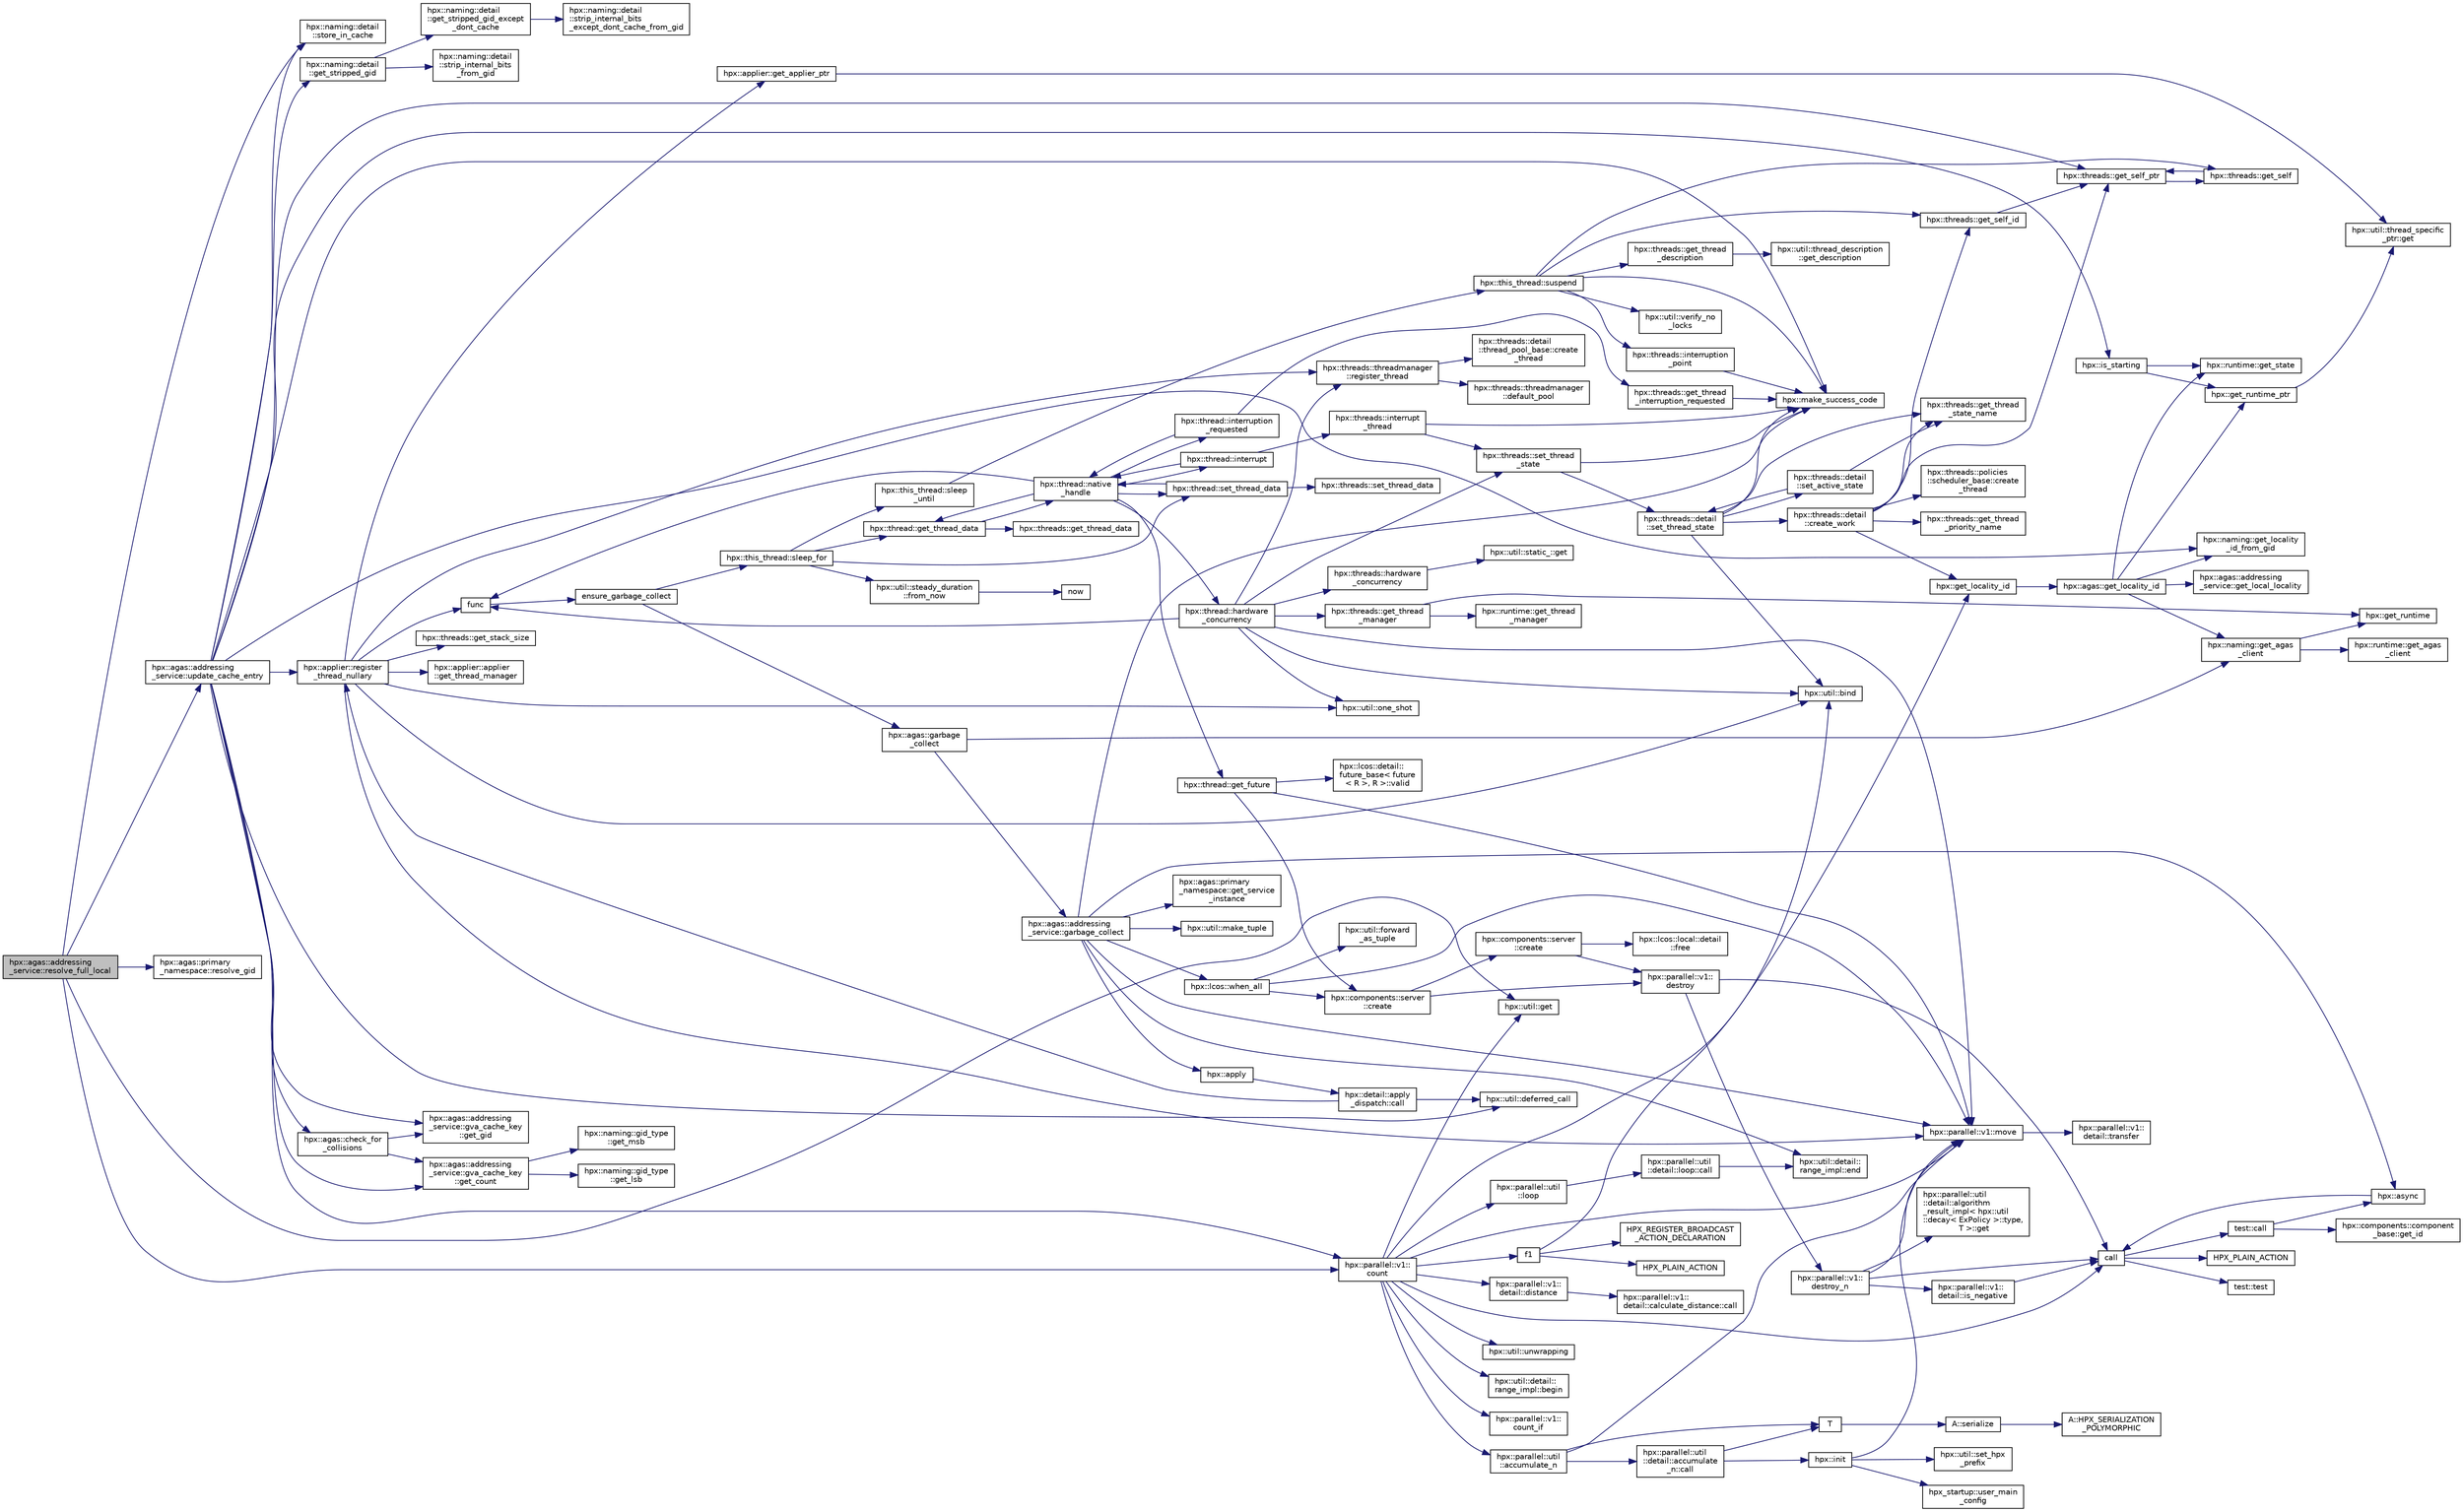 digraph "hpx::agas::addressing_service::resolve_full_local"
{
  edge [fontname="Helvetica",fontsize="10",labelfontname="Helvetica",labelfontsize="10"];
  node [fontname="Helvetica",fontsize="10",shape=record];
  rankdir="LR";
  Node6525 [label="hpx::agas::addressing\l_service::resolve_full_local",height=0.2,width=0.4,color="black", fillcolor="grey75", style="filled", fontcolor="black"];
  Node6525 -> Node6526 [color="midnightblue",fontsize="10",style="solid",fontname="Helvetica"];
  Node6526 [label="hpx::util::get",height=0.2,width=0.4,color="black", fillcolor="white", style="filled",URL="$df/dad/namespacehpx_1_1util.html#a5cbd3c41f03f4d4acaedaa4777e3cc02"];
  Node6525 -> Node6527 [color="midnightblue",fontsize="10",style="solid",fontname="Helvetica"];
  Node6527 [label="hpx::parallel::v1::\lcount",height=0.2,width=0.4,color="black", fillcolor="white", style="filled",URL="$db/db9/namespacehpx_1_1parallel_1_1v1.html#a19d058114a2bd44801aab4176b188e23"];
  Node6527 -> Node6528 [color="midnightblue",fontsize="10",style="solid",fontname="Helvetica"];
  Node6528 [label="hpx::parallel::v1::\lcount_if",height=0.2,width=0.4,color="black", fillcolor="white", style="filled",URL="$db/db9/namespacehpx_1_1parallel_1_1v1.html#ad836ff017ec208c2d6388a9b47b05ce0"];
  Node6527 -> Node6529 [color="midnightblue",fontsize="10",style="solid",fontname="Helvetica"];
  Node6529 [label="f1",height=0.2,width=0.4,color="black", fillcolor="white", style="filled",URL="$d8/d8b/broadcast_8cpp.html#a1751fbd41f2529b84514a9dbd767959a"];
  Node6529 -> Node6530 [color="midnightblue",fontsize="10",style="solid",fontname="Helvetica"];
  Node6530 [label="hpx::get_locality_id",height=0.2,width=0.4,color="black", fillcolor="white", style="filled",URL="$d8/d83/namespacehpx.html#a158d7c54a657bb364c1704033010697b",tooltip="Return the number of the locality this function is being called from. "];
  Node6530 -> Node6531 [color="midnightblue",fontsize="10",style="solid",fontname="Helvetica"];
  Node6531 [label="hpx::agas::get_locality_id",height=0.2,width=0.4,color="black", fillcolor="white", style="filled",URL="$dc/d54/namespacehpx_1_1agas.html#a491cc2ddecdf0f1a9129900caa6a4d3e"];
  Node6531 -> Node6532 [color="midnightblue",fontsize="10",style="solid",fontname="Helvetica"];
  Node6532 [label="hpx::get_runtime_ptr",height=0.2,width=0.4,color="black", fillcolor="white", style="filled",URL="$d8/d83/namespacehpx.html#af29daf2bb3e01b4d6495a1742b6cce64"];
  Node6532 -> Node6533 [color="midnightblue",fontsize="10",style="solid",fontname="Helvetica"];
  Node6533 [label="hpx::util::thread_specific\l_ptr::get",height=0.2,width=0.4,color="black", fillcolor="white", style="filled",URL="$d4/d4c/structhpx_1_1util_1_1thread__specific__ptr.html#a3b27d8520710478aa41d1f74206bdba9"];
  Node6531 -> Node6534 [color="midnightblue",fontsize="10",style="solid",fontname="Helvetica"];
  Node6534 [label="hpx::runtime::get_state",height=0.2,width=0.4,color="black", fillcolor="white", style="filled",URL="$d0/d7b/classhpx_1_1runtime.html#ab405f80e060dac95d624520f38b0524c"];
  Node6531 -> Node6535 [color="midnightblue",fontsize="10",style="solid",fontname="Helvetica"];
  Node6535 [label="hpx::naming::get_agas\l_client",height=0.2,width=0.4,color="black", fillcolor="white", style="filled",URL="$d4/dc9/namespacehpx_1_1naming.html#a0408fffd5d34b620712a801b0ae3b032"];
  Node6535 -> Node6536 [color="midnightblue",fontsize="10",style="solid",fontname="Helvetica"];
  Node6536 [label="hpx::get_runtime",height=0.2,width=0.4,color="black", fillcolor="white", style="filled",URL="$d8/d83/namespacehpx.html#aef902cc6c7dd3b9fbadf34d1e850a070"];
  Node6535 -> Node6537 [color="midnightblue",fontsize="10",style="solid",fontname="Helvetica"];
  Node6537 [label="hpx::runtime::get_agas\l_client",height=0.2,width=0.4,color="black", fillcolor="white", style="filled",URL="$d0/d7b/classhpx_1_1runtime.html#aeb5dddd30d6b9861669af8ad44d1a96a"];
  Node6531 -> Node6538 [color="midnightblue",fontsize="10",style="solid",fontname="Helvetica"];
  Node6538 [label="hpx::agas::addressing\l_service::get_local_locality",height=0.2,width=0.4,color="black", fillcolor="white", style="filled",URL="$db/d58/structhpx_1_1agas_1_1addressing__service.html#ab52c19a37c2a7a006c6c15f90ad0539c"];
  Node6531 -> Node6539 [color="midnightblue",fontsize="10",style="solid",fontname="Helvetica"];
  Node6539 [label="hpx::naming::get_locality\l_id_from_gid",height=0.2,width=0.4,color="black", fillcolor="white", style="filled",URL="$d4/dc9/namespacehpx_1_1naming.html#a7fd43037784560bd04fda9b49e33529f"];
  Node6529 -> Node6540 [color="midnightblue",fontsize="10",style="solid",fontname="Helvetica"];
  Node6540 [label="HPX_PLAIN_ACTION",height=0.2,width=0.4,color="black", fillcolor="white", style="filled",URL="$d8/d8b/broadcast_8cpp.html#a19685a0394ce6a99351f7a679f6eeefc"];
  Node6529 -> Node6541 [color="midnightblue",fontsize="10",style="solid",fontname="Helvetica"];
  Node6541 [label="HPX_REGISTER_BROADCAST\l_ACTION_DECLARATION",height=0.2,width=0.4,color="black", fillcolor="white", style="filled",URL="$d7/d38/addressing__service_8cpp.html#a573d764d9cb34eec46a4bdffcf07875f"];
  Node6527 -> Node6542 [color="midnightblue",fontsize="10",style="solid",fontname="Helvetica"];
  Node6542 [label="hpx::parallel::util\l::loop",height=0.2,width=0.4,color="black", fillcolor="white", style="filled",URL="$df/dc6/namespacehpx_1_1parallel_1_1util.html#a3f434e00f42929aac85debb8c5782213"];
  Node6542 -> Node6543 [color="midnightblue",fontsize="10",style="solid",fontname="Helvetica"];
  Node6543 [label="hpx::parallel::util\l::detail::loop::call",height=0.2,width=0.4,color="black", fillcolor="white", style="filled",URL="$da/d06/structhpx_1_1parallel_1_1util_1_1detail_1_1loop.html#a5c5e8dbda782f09cdb7bc2509e3bf09e"];
  Node6543 -> Node6544 [color="midnightblue",fontsize="10",style="solid",fontname="Helvetica"];
  Node6544 [label="hpx::util::detail::\lrange_impl::end",height=0.2,width=0.4,color="black", fillcolor="white", style="filled",URL="$d4/d4a/namespacehpx_1_1util_1_1detail_1_1range__impl.html#afb2ea48b0902f52ee4d8b764807b4316"];
  Node6527 -> Node6545 [color="midnightblue",fontsize="10",style="solid",fontname="Helvetica"];
  Node6545 [label="hpx::util::bind",height=0.2,width=0.4,color="black", fillcolor="white", style="filled",URL="$df/dad/namespacehpx_1_1util.html#ad844caedf82a0173d6909d910c3e48c6"];
  Node6527 -> Node6546 [color="midnightblue",fontsize="10",style="solid",fontname="Helvetica"];
  Node6546 [label="hpx::parallel::v1::move",height=0.2,width=0.4,color="black", fillcolor="white", style="filled",URL="$db/db9/namespacehpx_1_1parallel_1_1v1.html#aa7c4ede081ce786c9d1eb1adff495cfc"];
  Node6546 -> Node6547 [color="midnightblue",fontsize="10",style="solid",fontname="Helvetica"];
  Node6547 [label="hpx::parallel::v1::\ldetail::transfer",height=0.2,width=0.4,color="black", fillcolor="white", style="filled",URL="$d2/ddd/namespacehpx_1_1parallel_1_1v1_1_1detail.html#ab1b56a05e1885ca7cc7ffa1804dd2f3c"];
  Node6527 -> Node6526 [color="midnightblue",fontsize="10",style="solid",fontname="Helvetica"];
  Node6527 -> Node6548 [color="midnightblue",fontsize="10",style="solid",fontname="Helvetica"];
  Node6548 [label="call",height=0.2,width=0.4,color="black", fillcolor="white", style="filled",URL="$d2/d67/promise__1620_8cpp.html#a58357f0b82bc761e1d0b9091ed563a70"];
  Node6548 -> Node6549 [color="midnightblue",fontsize="10",style="solid",fontname="Helvetica"];
  Node6549 [label="test::test",height=0.2,width=0.4,color="black", fillcolor="white", style="filled",URL="$d8/d89/structtest.html#ab42d5ece712d716b04cb3f686f297a26"];
  Node6548 -> Node6550 [color="midnightblue",fontsize="10",style="solid",fontname="Helvetica"];
  Node6550 [label="HPX_PLAIN_ACTION",height=0.2,width=0.4,color="black", fillcolor="white", style="filled",URL="$d2/d67/promise__1620_8cpp.html#ab96aab827a4b1fcaf66cfe0ba83fef23"];
  Node6548 -> Node6551 [color="midnightblue",fontsize="10",style="solid",fontname="Helvetica"];
  Node6551 [label="test::call",height=0.2,width=0.4,color="black", fillcolor="white", style="filled",URL="$d8/d89/structtest.html#aeb29e7ed6518b9426ccf1344c52620ae"];
  Node6551 -> Node6552 [color="midnightblue",fontsize="10",style="solid",fontname="Helvetica"];
  Node6552 [label="hpx::async",height=0.2,width=0.4,color="black", fillcolor="white", style="filled",URL="$d8/d83/namespacehpx.html#acb7d8e37b73b823956ce144f9a57eaa4"];
  Node6552 -> Node6548 [color="midnightblue",fontsize="10",style="solid",fontname="Helvetica"];
  Node6551 -> Node6553 [color="midnightblue",fontsize="10",style="solid",fontname="Helvetica"];
  Node6553 [label="hpx::components::component\l_base::get_id",height=0.2,width=0.4,color="black", fillcolor="white", style="filled",URL="$d2/de6/classhpx_1_1components_1_1component__base.html#a4c8fd93514039bdf01c48d66d82b19cd"];
  Node6527 -> Node6554 [color="midnightblue",fontsize="10",style="solid",fontname="Helvetica"];
  Node6554 [label="hpx::parallel::v1::\ldetail::distance",height=0.2,width=0.4,color="black", fillcolor="white", style="filled",URL="$d2/ddd/namespacehpx_1_1parallel_1_1v1_1_1detail.html#a6bea3c6a5f470cad11f27ee6bab4a33f"];
  Node6554 -> Node6555 [color="midnightblue",fontsize="10",style="solid",fontname="Helvetica"];
  Node6555 [label="hpx::parallel::v1::\ldetail::calculate_distance::call",height=0.2,width=0.4,color="black", fillcolor="white", style="filled",URL="$db/dfa/structhpx_1_1parallel_1_1v1_1_1detail_1_1calculate__distance.html#a950a6627830a7d019ac0e734b0a447bf"];
  Node6527 -> Node6556 [color="midnightblue",fontsize="10",style="solid",fontname="Helvetica"];
  Node6556 [label="hpx::util::unwrapping",height=0.2,width=0.4,color="black", fillcolor="white", style="filled",URL="$df/dad/namespacehpx_1_1util.html#a7529d9ac687684c33403cdd1f9cef8e4"];
  Node6527 -> Node6557 [color="midnightblue",fontsize="10",style="solid",fontname="Helvetica"];
  Node6557 [label="hpx::parallel::util\l::accumulate_n",height=0.2,width=0.4,color="black", fillcolor="white", style="filled",URL="$df/dc6/namespacehpx_1_1parallel_1_1util.html#af19f9a2722f97c2247ea5d0dbb5e2d25"];
  Node6557 -> Node6558 [color="midnightblue",fontsize="10",style="solid",fontname="Helvetica"];
  Node6558 [label="hpx::parallel::util\l::detail::accumulate\l_n::call",height=0.2,width=0.4,color="black", fillcolor="white", style="filled",URL="$d8/d3b/structhpx_1_1parallel_1_1util_1_1detail_1_1accumulate__n.html#a765aceb8ab313fc92f7c4aaf70ccca8f"];
  Node6558 -> Node6559 [color="midnightblue",fontsize="10",style="solid",fontname="Helvetica"];
  Node6559 [label="hpx::init",height=0.2,width=0.4,color="black", fillcolor="white", style="filled",URL="$d8/d83/namespacehpx.html#a3c694ea960b47c56b33351ba16e3d76b",tooltip="Main entry point for launching the HPX runtime system. "];
  Node6559 -> Node6560 [color="midnightblue",fontsize="10",style="solid",fontname="Helvetica"];
  Node6560 [label="hpx::util::set_hpx\l_prefix",height=0.2,width=0.4,color="black", fillcolor="white", style="filled",URL="$df/dad/namespacehpx_1_1util.html#ae40a23c1ba0a48d9304dcf717a95793e"];
  Node6559 -> Node6561 [color="midnightblue",fontsize="10",style="solid",fontname="Helvetica"];
  Node6561 [label="hpx_startup::user_main\l_config",height=0.2,width=0.4,color="black", fillcolor="white", style="filled",URL="$d3/dd2/namespacehpx__startup.html#aaac571d88bd3912a4225a23eb3261637"];
  Node6559 -> Node6546 [color="midnightblue",fontsize="10",style="solid",fontname="Helvetica"];
  Node6558 -> Node6562 [color="midnightblue",fontsize="10",style="solid",fontname="Helvetica"];
  Node6562 [label="T",height=0.2,width=0.4,color="black", fillcolor="white", style="filled",URL="$db/d33/polymorphic__semiintrusive__template_8cpp.html#ad187658f9cb91c1312b39ae7e896f1ea"];
  Node6562 -> Node6563 [color="midnightblue",fontsize="10",style="solid",fontname="Helvetica"];
  Node6563 [label="A::serialize",height=0.2,width=0.4,color="black", fillcolor="white", style="filled",URL="$d7/da0/struct_a.html#a5f5c287cf471e274ed9dda0da1592212"];
  Node6563 -> Node6564 [color="midnightblue",fontsize="10",style="solid",fontname="Helvetica"];
  Node6564 [label="A::HPX_SERIALIZATION\l_POLYMORPHIC",height=0.2,width=0.4,color="black", fillcolor="white", style="filled",URL="$d7/da0/struct_a.html#ada978cc156cebbafddb1f3aa4c01918c"];
  Node6557 -> Node6546 [color="midnightblue",fontsize="10",style="solid",fontname="Helvetica"];
  Node6557 -> Node6562 [color="midnightblue",fontsize="10",style="solid",fontname="Helvetica"];
  Node6527 -> Node6565 [color="midnightblue",fontsize="10",style="solid",fontname="Helvetica"];
  Node6565 [label="hpx::util::detail::\lrange_impl::begin",height=0.2,width=0.4,color="black", fillcolor="white", style="filled",URL="$d4/d4a/namespacehpx_1_1util_1_1detail_1_1range__impl.html#a31e165df2b865cdd961f35ce938db41a"];
  Node6525 -> Node6566 [color="midnightblue",fontsize="10",style="solid",fontname="Helvetica"];
  Node6566 [label="hpx::agas::primary\l_namespace::resolve_gid",height=0.2,width=0.4,color="black", fillcolor="white", style="filled",URL="$d1/d43/structhpx_1_1agas_1_1primary__namespace.html#adf02df0eabaa7558c75afaff8dd671b6"];
  Node6525 -> Node6567 [color="midnightblue",fontsize="10",style="solid",fontname="Helvetica"];
  Node6567 [label="hpx::naming::detail\l::store_in_cache",height=0.2,width=0.4,color="black", fillcolor="white", style="filled",URL="$d5/d18/namespacehpx_1_1naming_1_1detail.html#a58e1ddcbd72ed4042377e11f32abf3fa"];
  Node6525 -> Node6568 [color="midnightblue",fontsize="10",style="solid",fontname="Helvetica"];
  Node6568 [label="hpx::agas::addressing\l_service::update_cache_entry",height=0.2,width=0.4,color="black", fillcolor="white", style="filled",URL="$db/d58/structhpx_1_1agas_1_1addressing__service.html#ab49f7530592fc5c804c94720b8ffd61d"];
  Node6568 -> Node6569 [color="midnightblue",fontsize="10",style="solid",fontname="Helvetica"];
  Node6569 [label="hpx::make_success_code",height=0.2,width=0.4,color="black", fillcolor="white", style="filled",URL="$d8/d83/namespacehpx.html#a0e8512a8f49e2a6c8185061181419d8f",tooltip="Returns error_code(hpx::success, \"success\", mode). "];
  Node6568 -> Node6567 [color="midnightblue",fontsize="10",style="solid",fontname="Helvetica"];
  Node6568 -> Node6570 [color="midnightblue",fontsize="10",style="solid",fontname="Helvetica"];
  Node6570 [label="hpx::naming::detail\l::get_stripped_gid",height=0.2,width=0.4,color="black", fillcolor="white", style="filled",URL="$d5/d18/namespacehpx_1_1naming_1_1detail.html#ad3a849cb7ebd5dccf9aefadccc21dd89"];
  Node6570 -> Node6571 [color="midnightblue",fontsize="10",style="solid",fontname="Helvetica"];
  Node6571 [label="hpx::naming::detail\l::strip_internal_bits\l_from_gid",height=0.2,width=0.4,color="black", fillcolor="white", style="filled",URL="$d5/d18/namespacehpx_1_1naming_1_1detail.html#a95cca4d4bc82a9da3e804b225b03dfaf"];
  Node6570 -> Node6572 [color="midnightblue",fontsize="10",style="solid",fontname="Helvetica"];
  Node6572 [label="hpx::naming::detail\l::get_stripped_gid_except\l_dont_cache",height=0.2,width=0.4,color="black", fillcolor="white", style="filled",URL="$d5/d18/namespacehpx_1_1naming_1_1detail.html#a1ab848588112d0f7fac377a15692c9cc"];
  Node6572 -> Node6573 [color="midnightblue",fontsize="10",style="solid",fontname="Helvetica"];
  Node6573 [label="hpx::naming::detail\l::strip_internal_bits\l_except_dont_cache_from_gid",height=0.2,width=0.4,color="black", fillcolor="white", style="filled",URL="$d5/d18/namespacehpx_1_1naming_1_1detail.html#aabeb51a92376c6bfb9cf31bf9ff0c4cc"];
  Node6568 -> Node6539 [color="midnightblue",fontsize="10",style="solid",fontname="Helvetica"];
  Node6568 -> Node6574 [color="midnightblue",fontsize="10",style="solid",fontname="Helvetica"];
  Node6574 [label="hpx::threads::get_self_ptr",height=0.2,width=0.4,color="black", fillcolor="white", style="filled",URL="$d7/d28/namespacehpx_1_1threads.html#a22877ae347ad884cde3a51397dad6c53"];
  Node6574 -> Node6575 [color="midnightblue",fontsize="10",style="solid",fontname="Helvetica"];
  Node6575 [label="hpx::threads::get_self",height=0.2,width=0.4,color="black", fillcolor="white", style="filled",URL="$d7/d28/namespacehpx_1_1threads.html#a07daf4d6d29233f20d66d41ab7b5b8e8"];
  Node6575 -> Node6574 [color="midnightblue",fontsize="10",style="solid",fontname="Helvetica"];
  Node6568 -> Node6576 [color="midnightblue",fontsize="10",style="solid",fontname="Helvetica"];
  Node6576 [label="hpx::is_starting",height=0.2,width=0.4,color="black", fillcolor="white", style="filled",URL="$d8/d83/namespacehpx.html#ab3ff61647293cfe9b7c3060fee8445a5",tooltip="Test whether the runtime system is currently being started. "];
  Node6576 -> Node6532 [color="midnightblue",fontsize="10",style="solid",fontname="Helvetica"];
  Node6576 -> Node6534 [color="midnightblue",fontsize="10",style="solid",fontname="Helvetica"];
  Node6568 -> Node6577 [color="midnightblue",fontsize="10",style="solid",fontname="Helvetica"];
  Node6577 [label="hpx::applier::register\l_thread_nullary",height=0.2,width=0.4,color="black", fillcolor="white", style="filled",URL="$d8/dcb/namespacehpx_1_1applier.html#a401cd1145927e58d74d1eb52aaccd936"];
  Node6577 -> Node6578 [color="midnightblue",fontsize="10",style="solid",fontname="Helvetica"];
  Node6578 [label="hpx::applier::get_applier_ptr",height=0.2,width=0.4,color="black", fillcolor="white", style="filled",URL="$d8/dcb/namespacehpx_1_1applier.html#a617483cf2b77ad3a0aa428ade7b35299"];
  Node6578 -> Node6533 [color="midnightblue",fontsize="10",style="solid",fontname="Helvetica"];
  Node6577 -> Node6579 [color="midnightblue",fontsize="10",style="solid",fontname="Helvetica"];
  Node6579 [label="func",height=0.2,width=0.4,color="black", fillcolor="white", style="filled",URL="$d8/dfd/id__type__ref__counting__1032_8cpp.html#ab811b86ea5107ffb3351fcaa29d2c652"];
  Node6579 -> Node6580 [color="midnightblue",fontsize="10",style="solid",fontname="Helvetica"];
  Node6580 [label="ensure_garbage_collect",height=0.2,width=0.4,color="black", fillcolor="white", style="filled",URL="$d8/dfd/id__type__ref__counting__1032_8cpp.html#a5264b94bf7c262ac0e521fb290d476d5"];
  Node6580 -> Node6581 [color="midnightblue",fontsize="10",style="solid",fontname="Helvetica"];
  Node6581 [label="hpx::this_thread::sleep_for",height=0.2,width=0.4,color="black", fillcolor="white", style="filled",URL="$d9/d52/namespacehpx_1_1this__thread.html#afc042a5a5fa52eef2d1d177a343435cf"];
  Node6581 -> Node6582 [color="midnightblue",fontsize="10",style="solid",fontname="Helvetica"];
  Node6582 [label="hpx::this_thread::sleep\l_until",height=0.2,width=0.4,color="black", fillcolor="white", style="filled",URL="$d9/d52/namespacehpx_1_1this__thread.html#ae12a853980115b23ff0ab8ca06622658"];
  Node6582 -> Node6583 [color="midnightblue",fontsize="10",style="solid",fontname="Helvetica"];
  Node6583 [label="hpx::this_thread::suspend",height=0.2,width=0.4,color="black", fillcolor="white", style="filled",URL="$d9/d52/namespacehpx_1_1this__thread.html#aca220026fb3014c0881d129fe31c0073"];
  Node6583 -> Node6575 [color="midnightblue",fontsize="10",style="solid",fontname="Helvetica"];
  Node6583 -> Node6584 [color="midnightblue",fontsize="10",style="solid",fontname="Helvetica"];
  Node6584 [label="hpx::threads::get_self_id",height=0.2,width=0.4,color="black", fillcolor="white", style="filled",URL="$d7/d28/namespacehpx_1_1threads.html#afafe0f900b9fac3d4ed3c747625c1cfe"];
  Node6584 -> Node6574 [color="midnightblue",fontsize="10",style="solid",fontname="Helvetica"];
  Node6583 -> Node6585 [color="midnightblue",fontsize="10",style="solid",fontname="Helvetica"];
  Node6585 [label="hpx::threads::interruption\l_point",height=0.2,width=0.4,color="black", fillcolor="white", style="filled",URL="$d7/d28/namespacehpx_1_1threads.html#ada6ec56a12b050707311d8c628089059"];
  Node6585 -> Node6569 [color="midnightblue",fontsize="10",style="solid",fontname="Helvetica"];
  Node6583 -> Node6586 [color="midnightblue",fontsize="10",style="solid",fontname="Helvetica"];
  Node6586 [label="hpx::util::verify_no\l_locks",height=0.2,width=0.4,color="black", fillcolor="white", style="filled",URL="$df/dad/namespacehpx_1_1util.html#ae0e1837ee6f09b79b26c2e788d2e9fc9"];
  Node6583 -> Node6587 [color="midnightblue",fontsize="10",style="solid",fontname="Helvetica"];
  Node6587 [label="hpx::threads::get_thread\l_description",height=0.2,width=0.4,color="black", fillcolor="white", style="filled",URL="$d7/d28/namespacehpx_1_1threads.html#a42fc18a7a680f4e8bc633a4b4c956701"];
  Node6587 -> Node6588 [color="midnightblue",fontsize="10",style="solid",fontname="Helvetica"];
  Node6588 [label="hpx::util::thread_description\l::get_description",height=0.2,width=0.4,color="black", fillcolor="white", style="filled",URL="$df/d9e/structhpx_1_1util_1_1thread__description.html#a8c834e14eca6eb228188022577f9f952"];
  Node6583 -> Node6569 [color="midnightblue",fontsize="10",style="solid",fontname="Helvetica"];
  Node6581 -> Node6589 [color="midnightblue",fontsize="10",style="solid",fontname="Helvetica"];
  Node6589 [label="hpx::util::steady_duration\l::from_now",height=0.2,width=0.4,color="black", fillcolor="white", style="filled",URL="$d9/d4f/classhpx_1_1util_1_1steady__duration.html#a0132206d767cd0f7395507b40111a153"];
  Node6589 -> Node6590 [color="midnightblue",fontsize="10",style="solid",fontname="Helvetica"];
  Node6590 [label="now",height=0.2,width=0.4,color="black", fillcolor="white", style="filled",URL="$de/db3/1d__stencil__1__omp_8cpp.html#a89e9667753dccfac455bd37a7a3a7b16"];
  Node6581 -> Node6591 [color="midnightblue",fontsize="10",style="solid",fontname="Helvetica"];
  Node6591 [label="hpx::thread::get_thread_data",height=0.2,width=0.4,color="black", fillcolor="white", style="filled",URL="$de/d9b/classhpx_1_1thread.html#a4535ef82cec3b953d2c941d20e3e3904"];
  Node6591 -> Node6592 [color="midnightblue",fontsize="10",style="solid",fontname="Helvetica"];
  Node6592 [label="hpx::threads::get_thread_data",height=0.2,width=0.4,color="black", fillcolor="white", style="filled",URL="$d7/d28/namespacehpx_1_1threads.html#a8737931ff6303807225f735b2b384ae4"];
  Node6591 -> Node6593 [color="midnightblue",fontsize="10",style="solid",fontname="Helvetica"];
  Node6593 [label="hpx::thread::native\l_handle",height=0.2,width=0.4,color="black", fillcolor="white", style="filled",URL="$de/d9b/classhpx_1_1thread.html#acf48190d264ab64c1c4ec99d0b421b5a"];
  Node6593 -> Node6594 [color="midnightblue",fontsize="10",style="solid",fontname="Helvetica"];
  Node6594 [label="hpx::thread::hardware\l_concurrency",height=0.2,width=0.4,color="black", fillcolor="white", style="filled",URL="$de/d9b/classhpx_1_1thread.html#a8e4fff210e02485ba493bc3a2a956c03"];
  Node6594 -> Node6595 [color="midnightblue",fontsize="10",style="solid",fontname="Helvetica"];
  Node6595 [label="hpx::threads::hardware\l_concurrency",height=0.2,width=0.4,color="black", fillcolor="white", style="filled",URL="$d7/d28/namespacehpx_1_1threads.html#aa8752a235478d2ad7b5ac467b63ab527"];
  Node6595 -> Node6596 [color="midnightblue",fontsize="10",style="solid",fontname="Helvetica"];
  Node6596 [label="hpx::util::static_::get",height=0.2,width=0.4,color="black", fillcolor="white", style="filled",URL="$d3/dbb/structhpx_1_1util_1_1static__.html#a2967c633948a3bf17a3b5405ef5a8318"];
  Node6594 -> Node6579 [color="midnightblue",fontsize="10",style="solid",fontname="Helvetica"];
  Node6594 -> Node6545 [color="midnightblue",fontsize="10",style="solid",fontname="Helvetica"];
  Node6594 -> Node6597 [color="midnightblue",fontsize="10",style="solid",fontname="Helvetica"];
  Node6597 [label="hpx::util::one_shot",height=0.2,width=0.4,color="black", fillcolor="white", style="filled",URL="$df/dad/namespacehpx_1_1util.html#a273e61be42a72415291e0ec0a4f28c7a"];
  Node6594 -> Node6546 [color="midnightblue",fontsize="10",style="solid",fontname="Helvetica"];
  Node6594 -> Node6598 [color="midnightblue",fontsize="10",style="solid",fontname="Helvetica"];
  Node6598 [label="hpx::threads::get_thread\l_manager",height=0.2,width=0.4,color="black", fillcolor="white", style="filled",URL="$d7/d28/namespacehpx_1_1threads.html#a076973c3a53beadde7d967e22c4f6cce"];
  Node6598 -> Node6536 [color="midnightblue",fontsize="10",style="solid",fontname="Helvetica"];
  Node6598 -> Node6599 [color="midnightblue",fontsize="10",style="solid",fontname="Helvetica"];
  Node6599 [label="hpx::runtime::get_thread\l_manager",height=0.2,width=0.4,color="black", fillcolor="white", style="filled",URL="$d0/d7b/classhpx_1_1runtime.html#a865b12d57fcd44a8d3dda3e35414f563"];
  Node6594 -> Node6600 [color="midnightblue",fontsize="10",style="solid",fontname="Helvetica"];
  Node6600 [label="hpx::threads::threadmanager\l::register_thread",height=0.2,width=0.4,color="black", fillcolor="white", style="filled",URL="$d5/daa/classhpx_1_1threads_1_1threadmanager.html#a7f79c7578e08a60ca45eb276ce8133d8"];
  Node6600 -> Node6601 [color="midnightblue",fontsize="10",style="solid",fontname="Helvetica"];
  Node6601 [label="hpx::threads::threadmanager\l::default_pool",height=0.2,width=0.4,color="black", fillcolor="white", style="filled",URL="$d5/daa/classhpx_1_1threads_1_1threadmanager.html#a851f067d03b5dd1c5e6a9a6a841e05df"];
  Node6600 -> Node6602 [color="midnightblue",fontsize="10",style="solid",fontname="Helvetica"];
  Node6602 [label="hpx::threads::detail\l::thread_pool_base::create\l_thread",height=0.2,width=0.4,color="black", fillcolor="white", style="filled",URL="$de/dae/classhpx_1_1threads_1_1detail_1_1thread__pool__base.html#ad35d3779eef6f4528e62a26d71b34b34"];
  Node6594 -> Node6603 [color="midnightblue",fontsize="10",style="solid",fontname="Helvetica"];
  Node6603 [label="hpx::threads::set_thread\l_state",height=0.2,width=0.4,color="black", fillcolor="white", style="filled",URL="$d7/d28/namespacehpx_1_1threads.html#ac0690ad16ad778bcc79dcd727cc33025",tooltip="Set the thread state of the thread referenced by the thread_id id. "];
  Node6603 -> Node6569 [color="midnightblue",fontsize="10",style="solid",fontname="Helvetica"];
  Node6603 -> Node6604 [color="midnightblue",fontsize="10",style="solid",fontname="Helvetica"];
  Node6604 [label="hpx::threads::detail\l::set_thread_state",height=0.2,width=0.4,color="black", fillcolor="white", style="filled",URL="$d2/dd1/namespacehpx_1_1threads_1_1detail.html#af85ddc854c4a149bf1738eb1b111b9ab"];
  Node6604 -> Node6605 [color="midnightblue",fontsize="10",style="solid",fontname="Helvetica"];
  Node6605 [label="hpx::threads::get_thread\l_state_name",height=0.2,width=0.4,color="black", fillcolor="white", style="filled",URL="$d7/d28/namespacehpx_1_1threads.html#a26f91ea8d2195f165c033241c5cd11db"];
  Node6604 -> Node6569 [color="midnightblue",fontsize="10",style="solid",fontname="Helvetica"];
  Node6604 -> Node6545 [color="midnightblue",fontsize="10",style="solid",fontname="Helvetica"];
  Node6604 -> Node6606 [color="midnightblue",fontsize="10",style="solid",fontname="Helvetica"];
  Node6606 [label="hpx::threads::detail\l::set_active_state",height=0.2,width=0.4,color="black", fillcolor="white", style="filled",URL="$d2/dd1/namespacehpx_1_1threads_1_1detail.html#a45884a5bf04ad66a4f259231a3947e76"];
  Node6606 -> Node6605 [color="midnightblue",fontsize="10",style="solid",fontname="Helvetica"];
  Node6606 -> Node6604 [color="midnightblue",fontsize="10",style="solid",fontname="Helvetica"];
  Node6604 -> Node6607 [color="midnightblue",fontsize="10",style="solid",fontname="Helvetica"];
  Node6607 [label="hpx::threads::detail\l::create_work",height=0.2,width=0.4,color="black", fillcolor="white", style="filled",URL="$d2/dd1/namespacehpx_1_1threads_1_1detail.html#ae22384a3c1b1a1940032fad068fb54b1"];
  Node6607 -> Node6605 [color="midnightblue",fontsize="10",style="solid",fontname="Helvetica"];
  Node6607 -> Node6608 [color="midnightblue",fontsize="10",style="solid",fontname="Helvetica"];
  Node6608 [label="hpx::threads::get_thread\l_priority_name",height=0.2,width=0.4,color="black", fillcolor="white", style="filled",URL="$d7/d28/namespacehpx_1_1threads.html#a9c6b2fec0c1cf5b06ff83ce756ca6d42"];
  Node6607 -> Node6574 [color="midnightblue",fontsize="10",style="solid",fontname="Helvetica"];
  Node6607 -> Node6584 [color="midnightblue",fontsize="10",style="solid",fontname="Helvetica"];
  Node6607 -> Node6530 [color="midnightblue",fontsize="10",style="solid",fontname="Helvetica"];
  Node6607 -> Node6609 [color="midnightblue",fontsize="10",style="solid",fontname="Helvetica"];
  Node6609 [label="hpx::threads::policies\l::scheduler_base::create\l_thread",height=0.2,width=0.4,color="black", fillcolor="white", style="filled",URL="$dd/d7e/structhpx_1_1threads_1_1policies_1_1scheduler__base.html#ad3b05cd7f363cc8e8410ce368c3794e0"];
  Node6593 -> Node6610 [color="midnightblue",fontsize="10",style="solid",fontname="Helvetica"];
  Node6610 [label="hpx::thread::interrupt",height=0.2,width=0.4,color="black", fillcolor="white", style="filled",URL="$de/d9b/classhpx_1_1thread.html#ac34d0d033aa743c476a79dbc2e1a8a39"];
  Node6610 -> Node6611 [color="midnightblue",fontsize="10",style="solid",fontname="Helvetica"];
  Node6611 [label="hpx::threads::interrupt\l_thread",height=0.2,width=0.4,color="black", fillcolor="white", style="filled",URL="$d7/d28/namespacehpx_1_1threads.html#a6bdda1a2aab61b9b13d274b5155d7e73"];
  Node6611 -> Node6569 [color="midnightblue",fontsize="10",style="solid",fontname="Helvetica"];
  Node6611 -> Node6603 [color="midnightblue",fontsize="10",style="solid",fontname="Helvetica"];
  Node6610 -> Node6593 [color="midnightblue",fontsize="10",style="solid",fontname="Helvetica"];
  Node6593 -> Node6612 [color="midnightblue",fontsize="10",style="solid",fontname="Helvetica"];
  Node6612 [label="hpx::thread::interruption\l_requested",height=0.2,width=0.4,color="black", fillcolor="white", style="filled",URL="$de/d9b/classhpx_1_1thread.html#a33276bb4c20bbb0b1978944e18ef71b8"];
  Node6612 -> Node6613 [color="midnightblue",fontsize="10",style="solid",fontname="Helvetica"];
  Node6613 [label="hpx::threads::get_thread\l_interruption_requested",height=0.2,width=0.4,color="black", fillcolor="white", style="filled",URL="$d7/d28/namespacehpx_1_1threads.html#ae64a7fdb8b5c8bac7be0c8282672a03b"];
  Node6613 -> Node6569 [color="midnightblue",fontsize="10",style="solid",fontname="Helvetica"];
  Node6612 -> Node6593 [color="midnightblue",fontsize="10",style="solid",fontname="Helvetica"];
  Node6593 -> Node6614 [color="midnightblue",fontsize="10",style="solid",fontname="Helvetica"];
  Node6614 [label="hpx::thread::get_future",height=0.2,width=0.4,color="black", fillcolor="white", style="filled",URL="$de/d9b/classhpx_1_1thread.html#a87fdb0d8da826366fc190ed224900a64"];
  Node6614 -> Node6615 [color="midnightblue",fontsize="10",style="solid",fontname="Helvetica"];
  Node6615 [label="hpx::lcos::detail::\lfuture_base\< future\l\< R \>, R \>::valid",height=0.2,width=0.4,color="black", fillcolor="white", style="filled",URL="$d5/dd7/classhpx_1_1lcos_1_1detail_1_1future__base.html#aaf7beb7374815614363033bd96573e75"];
  Node6614 -> Node6616 [color="midnightblue",fontsize="10",style="solid",fontname="Helvetica"];
  Node6616 [label="hpx::components::server\l::create",height=0.2,width=0.4,color="black", fillcolor="white", style="filled",URL="$d2/da2/namespacehpx_1_1components_1_1server.html#ac776c89f3d68ceb910e8cee9fa937ab4",tooltip="Create arrays of components using their default constructor. "];
  Node6616 -> Node6617 [color="midnightblue",fontsize="10",style="solid",fontname="Helvetica"];
  Node6617 [label="hpx::components::server\l::create",height=0.2,width=0.4,color="black", fillcolor="white", style="filled",URL="$d2/da2/namespacehpx_1_1components_1_1server.html#a77d26de181c97b444565e230577981bd"];
  Node6617 -> Node6618 [color="midnightblue",fontsize="10",style="solid",fontname="Helvetica"];
  Node6618 [label="hpx::lcos::local::detail\l::free",height=0.2,width=0.4,color="black", fillcolor="white", style="filled",URL="$d4/dcb/namespacehpx_1_1lcos_1_1local_1_1detail.html#a55a940f019734e9bb045dc123cd80e48"];
  Node6617 -> Node6619 [color="midnightblue",fontsize="10",style="solid",fontname="Helvetica"];
  Node6619 [label="hpx::parallel::v1::\ldestroy",height=0.2,width=0.4,color="black", fillcolor="white", style="filled",URL="$db/db9/namespacehpx_1_1parallel_1_1v1.html#acf303558375048e8a7cc9a2c2e09477f"];
  Node6619 -> Node6548 [color="midnightblue",fontsize="10",style="solid",fontname="Helvetica"];
  Node6619 -> Node6620 [color="midnightblue",fontsize="10",style="solid",fontname="Helvetica"];
  Node6620 [label="hpx::parallel::v1::\ldestroy_n",height=0.2,width=0.4,color="black", fillcolor="white", style="filled",URL="$db/db9/namespacehpx_1_1parallel_1_1v1.html#a71d0691132a300690163f5636bcd5bd3"];
  Node6620 -> Node6621 [color="midnightblue",fontsize="10",style="solid",fontname="Helvetica"];
  Node6621 [label="hpx::parallel::v1::\ldetail::is_negative",height=0.2,width=0.4,color="black", fillcolor="white", style="filled",URL="$d2/ddd/namespacehpx_1_1parallel_1_1v1_1_1detail.html#adf2e40fc4b20ad0fd442ee3118a4d527"];
  Node6621 -> Node6548 [color="midnightblue",fontsize="10",style="solid",fontname="Helvetica"];
  Node6620 -> Node6622 [color="midnightblue",fontsize="10",style="solid",fontname="Helvetica"];
  Node6622 [label="hpx::parallel::util\l::detail::algorithm\l_result_impl\< hpx::util\l::decay\< ExPolicy \>::type,\l T \>::get",height=0.2,width=0.4,color="black", fillcolor="white", style="filled",URL="$d2/d42/structhpx_1_1parallel_1_1util_1_1detail_1_1algorithm__result__impl.html#ab5b051e8ec74eff5e0e62fd63f5d377e"];
  Node6620 -> Node6546 [color="midnightblue",fontsize="10",style="solid",fontname="Helvetica"];
  Node6620 -> Node6548 [color="midnightblue",fontsize="10",style="solid",fontname="Helvetica"];
  Node6616 -> Node6619 [color="midnightblue",fontsize="10",style="solid",fontname="Helvetica"];
  Node6614 -> Node6546 [color="midnightblue",fontsize="10",style="solid",fontname="Helvetica"];
  Node6593 -> Node6591 [color="midnightblue",fontsize="10",style="solid",fontname="Helvetica"];
  Node6593 -> Node6623 [color="midnightblue",fontsize="10",style="solid",fontname="Helvetica"];
  Node6623 [label="hpx::thread::set_thread_data",height=0.2,width=0.4,color="black", fillcolor="white", style="filled",URL="$de/d9b/classhpx_1_1thread.html#a7317a3cf5251f3b33c990449570d4cea"];
  Node6623 -> Node6624 [color="midnightblue",fontsize="10",style="solid",fontname="Helvetica"];
  Node6624 [label="hpx::threads::set_thread_data",height=0.2,width=0.4,color="black", fillcolor="white", style="filled",URL="$d7/d28/namespacehpx_1_1threads.html#a00a625acc149fce3ae38e4340454acf7"];
  Node6623 -> Node6593 [color="midnightblue",fontsize="10",style="solid",fontname="Helvetica"];
  Node6593 -> Node6579 [color="midnightblue",fontsize="10",style="solid",fontname="Helvetica"];
  Node6581 -> Node6623 [color="midnightblue",fontsize="10",style="solid",fontname="Helvetica"];
  Node6580 -> Node6625 [color="midnightblue",fontsize="10",style="solid",fontname="Helvetica"];
  Node6625 [label="hpx::agas::garbage\l_collect",height=0.2,width=0.4,color="black", fillcolor="white", style="filled",URL="$dc/d54/namespacehpx_1_1agas.html#a951337adc4f9bd6df00a50737468e911"];
  Node6625 -> Node6535 [color="midnightblue",fontsize="10",style="solid",fontname="Helvetica"];
  Node6625 -> Node6626 [color="midnightblue",fontsize="10",style="solid",fontname="Helvetica"];
  Node6626 [label="hpx::agas::addressing\l_service::garbage_collect",height=0.2,width=0.4,color="black", fillcolor="white", style="filled",URL="$db/d58/structhpx_1_1agas_1_1addressing__service.html#a87dcae0eacf6e62d5103ebf516d86f63"];
  Node6626 -> Node6569 [color="midnightblue",fontsize="10",style="solid",fontname="Helvetica"];
  Node6626 -> Node6627 [color="midnightblue",fontsize="10",style="solid",fontname="Helvetica"];
  Node6627 [label="hpx::agas::primary\l_namespace::get_service\l_instance",height=0.2,width=0.4,color="black", fillcolor="white", style="filled",URL="$d1/d43/structhpx_1_1agas_1_1primary__namespace.html#a7630ff0f30ff8c23b13b4672c5350e2e"];
  Node6626 -> Node6628 [color="midnightblue",fontsize="10",style="solid",fontname="Helvetica"];
  Node6628 [label="hpx::util::make_tuple",height=0.2,width=0.4,color="black", fillcolor="white", style="filled",URL="$df/dad/namespacehpx_1_1util.html#a06fa74211a987d208e013f400a9f5328"];
  Node6626 -> Node6544 [color="midnightblue",fontsize="10",style="solid",fontname="Helvetica"];
  Node6626 -> Node6629 [color="midnightblue",fontsize="10",style="solid",fontname="Helvetica"];
  Node6629 [label="hpx::apply",height=0.2,width=0.4,color="black", fillcolor="white", style="filled",URL="$d8/d83/namespacehpx.html#aa87762f0db0731d385f3fdfdb25d59fc"];
  Node6629 -> Node6630 [color="midnightblue",fontsize="10",style="solid",fontname="Helvetica"];
  Node6630 [label="hpx::detail::apply\l_dispatch::call",height=0.2,width=0.4,color="black", fillcolor="white", style="filled",URL="$db/de8/structhpx_1_1detail_1_1apply__dispatch.html#a0755fab16d281e74bcff0f8045be9459"];
  Node6630 -> Node6577 [color="midnightblue",fontsize="10",style="solid",fontname="Helvetica"];
  Node6630 -> Node6631 [color="midnightblue",fontsize="10",style="solid",fontname="Helvetica"];
  Node6631 [label="hpx::util::deferred_call",height=0.2,width=0.4,color="black", fillcolor="white", style="filled",URL="$df/dad/namespacehpx_1_1util.html#acdded623c658a7a3436f7e76bc9d881c"];
  Node6626 -> Node6546 [color="midnightblue",fontsize="10",style="solid",fontname="Helvetica"];
  Node6626 -> Node6552 [color="midnightblue",fontsize="10",style="solid",fontname="Helvetica"];
  Node6626 -> Node6632 [color="midnightblue",fontsize="10",style="solid",fontname="Helvetica"];
  Node6632 [label="hpx::lcos::when_all",height=0.2,width=0.4,color="black", fillcolor="white", style="filled",URL="$d2/dc9/namespacehpx_1_1lcos.html#a1a6fb024d8690923fb185d5aee204d54"];
  Node6632 -> Node6633 [color="midnightblue",fontsize="10",style="solid",fontname="Helvetica"];
  Node6633 [label="hpx::util::forward\l_as_tuple",height=0.2,width=0.4,color="black", fillcolor="white", style="filled",URL="$df/dad/namespacehpx_1_1util.html#ab7c31e3f24c3302a4f67b6735a6fa597"];
  Node6632 -> Node6546 [color="midnightblue",fontsize="10",style="solid",fontname="Helvetica"];
  Node6632 -> Node6616 [color="midnightblue",fontsize="10",style="solid",fontname="Helvetica"];
  Node6577 -> Node6545 [color="midnightblue",fontsize="10",style="solid",fontname="Helvetica"];
  Node6577 -> Node6597 [color="midnightblue",fontsize="10",style="solid",fontname="Helvetica"];
  Node6577 -> Node6546 [color="midnightblue",fontsize="10",style="solid",fontname="Helvetica"];
  Node6577 -> Node6634 [color="midnightblue",fontsize="10",style="solid",fontname="Helvetica"];
  Node6634 [label="hpx::threads::get_stack_size",height=0.2,width=0.4,color="black", fillcolor="white", style="filled",URL="$d7/d28/namespacehpx_1_1threads.html#af597241b3c2785150be206737ca04aa6",tooltip="The get_stack_size function is part of the thread related API. It. "];
  Node6577 -> Node6635 [color="midnightblue",fontsize="10",style="solid",fontname="Helvetica"];
  Node6635 [label="hpx::applier::applier\l::get_thread_manager",height=0.2,width=0.4,color="black", fillcolor="white", style="filled",URL="$da/dcb/classhpx_1_1applier_1_1applier.html#acc36d583973701e573be39da97bba866",tooltip="Access the thread-manager instance associated with this applier. "];
  Node6577 -> Node6600 [color="midnightblue",fontsize="10",style="solid",fontname="Helvetica"];
  Node6568 -> Node6631 [color="midnightblue",fontsize="10",style="solid",fontname="Helvetica"];
  Node6568 -> Node6527 [color="midnightblue",fontsize="10",style="solid",fontname="Helvetica"];
  Node6568 -> Node6636 [color="midnightblue",fontsize="10",style="solid",fontname="Helvetica"];
  Node6636 [label="hpx::agas::check_for\l_collisions",height=0.2,width=0.4,color="black", fillcolor="white", style="filled",URL="$dc/d54/namespacehpx_1_1agas.html#a4d42d0de49a9b04ee1dc7011f5a43b53"];
  Node6636 -> Node6637 [color="midnightblue",fontsize="10",style="solid",fontname="Helvetica"];
  Node6637 [label="hpx::agas::addressing\l_service::gva_cache_key\l::get_gid",height=0.2,width=0.4,color="black", fillcolor="white", style="filled",URL="$d0/d9c/structhpx_1_1agas_1_1addressing__service_1_1gva__cache__key.html#a708ed959cf225ceef95f3328a99e29ff"];
  Node6636 -> Node6638 [color="midnightblue",fontsize="10",style="solid",fontname="Helvetica"];
  Node6638 [label="hpx::agas::addressing\l_service::gva_cache_key\l::get_count",height=0.2,width=0.4,color="black", fillcolor="white", style="filled",URL="$d0/d9c/structhpx_1_1agas_1_1addressing__service_1_1gva__cache__key.html#a3568b745efded9c94e11f1f175928a40"];
  Node6638 -> Node6639 [color="midnightblue",fontsize="10",style="solid",fontname="Helvetica"];
  Node6639 [label="hpx::naming::gid_type\l::get_msb",height=0.2,width=0.4,color="black", fillcolor="white", style="filled",URL="$d3/d67/structhpx_1_1naming_1_1gid__type.html#a31d0fb49a563fb184fecaabdced4dcd9"];
  Node6638 -> Node6640 [color="midnightblue",fontsize="10",style="solid",fontname="Helvetica"];
  Node6640 [label="hpx::naming::gid_type\l::get_lsb",height=0.2,width=0.4,color="black", fillcolor="white", style="filled",URL="$d3/d67/structhpx_1_1naming_1_1gid__type.html#ad7dfeee6436c3b055ee759590b09b4a5"];
  Node6568 -> Node6637 [color="midnightblue",fontsize="10",style="solid",fontname="Helvetica"];
  Node6568 -> Node6638 [color="midnightblue",fontsize="10",style="solid",fontname="Helvetica"];
}
